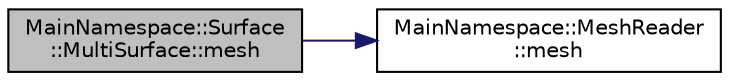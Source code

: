 digraph "MainNamespace::Surface::MultiSurface::mesh"
{
 // INTERACTIVE_SVG=YES
 // LATEX_PDF_SIZE
  edge [fontname="Helvetica",fontsize="10",labelfontname="Helvetica",labelfontsize="10"];
  node [fontname="Helvetica",fontsize="10",shape=record];
  rankdir="LR";
  Node1 [label="MainNamespace::Surface\l::MultiSurface::mesh",height=0.2,width=0.4,color="black", fillcolor="grey75", style="filled", fontcolor="black",tooltip=" "];
  Node1 -> Node2 [color="midnightblue",fontsize="10",style="solid",fontname="Helvetica"];
  Node2 [label="MainNamespace::MeshReader\l::mesh",height=0.2,width=0.4,color="black", fillcolor="white", style="filled",URL="$class_main_namespace_1_1_mesh_reader.html#a8311a1d62c5eced1bf7162a0f1f00687",tooltip=" "];
}
